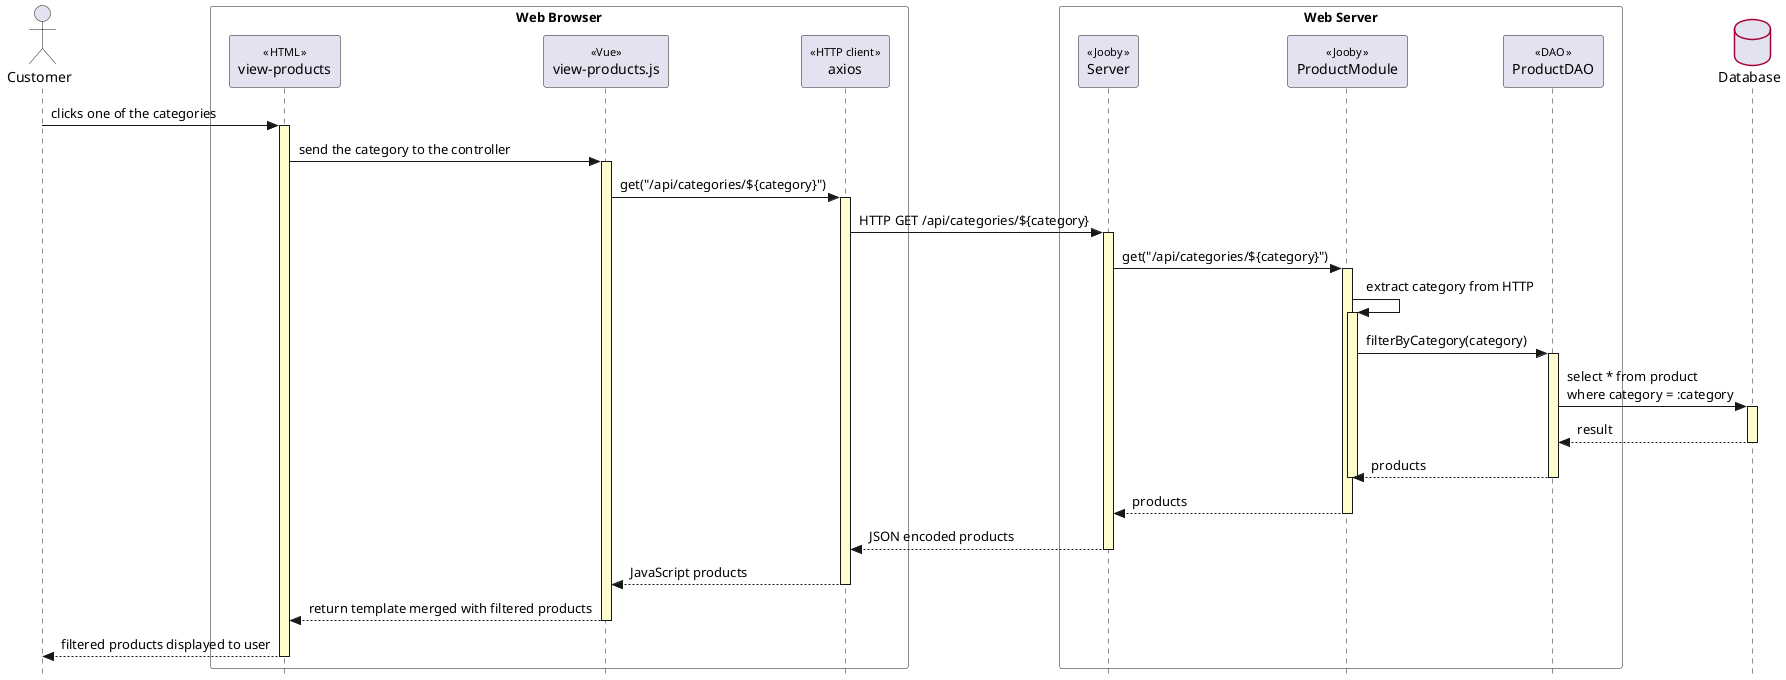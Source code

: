 @startuml

skinparam {
    Style strictuml
    RoundCorner 5
    BoxPadding 35
    ParticipantPadding 15
    Padding 2

    Sequence {
        LifeLineBackgroundColor #FDFDCD

        Stereotype {
            Font {
                Size 11
                Style plain
            }
        }
    }

    Database {
        BorderColor #A80036
    }

}

Actor Customer as user

box "             Web Browser             " #white
Participant "view-products" as page << HTML >>
participant "view-products.js" as controller <<Vue>>
participant "axios" as axios <<HTTP client >>
end box

box "Web Server" #white
Participant "Server" as service << Jooby >>
Participant "ProductModule" as module << Jooby >>
Participant "ProductDAO" as dao << DAO >>
end box

database "Database" as db

user -> page++ : clicks one of the categories
page -> controller++ : send the category to the controller
controller -> axios++ : get("/api/categories/${category}")
axios -> service++ : HTTP GET /api/categories/${category}
service -> module++ :  get("/api/categories/${category}")
module -> module++ : extract category from HTTP
module -> dao++ : filterByCategory(category)
dao -> db++ : select * from product\nwhere category = :category
return result
return products
module--
return products
return JSON encoded products
return JavaScript products
return return template merged with filtered products
return filtered products displayed to user












@enduml